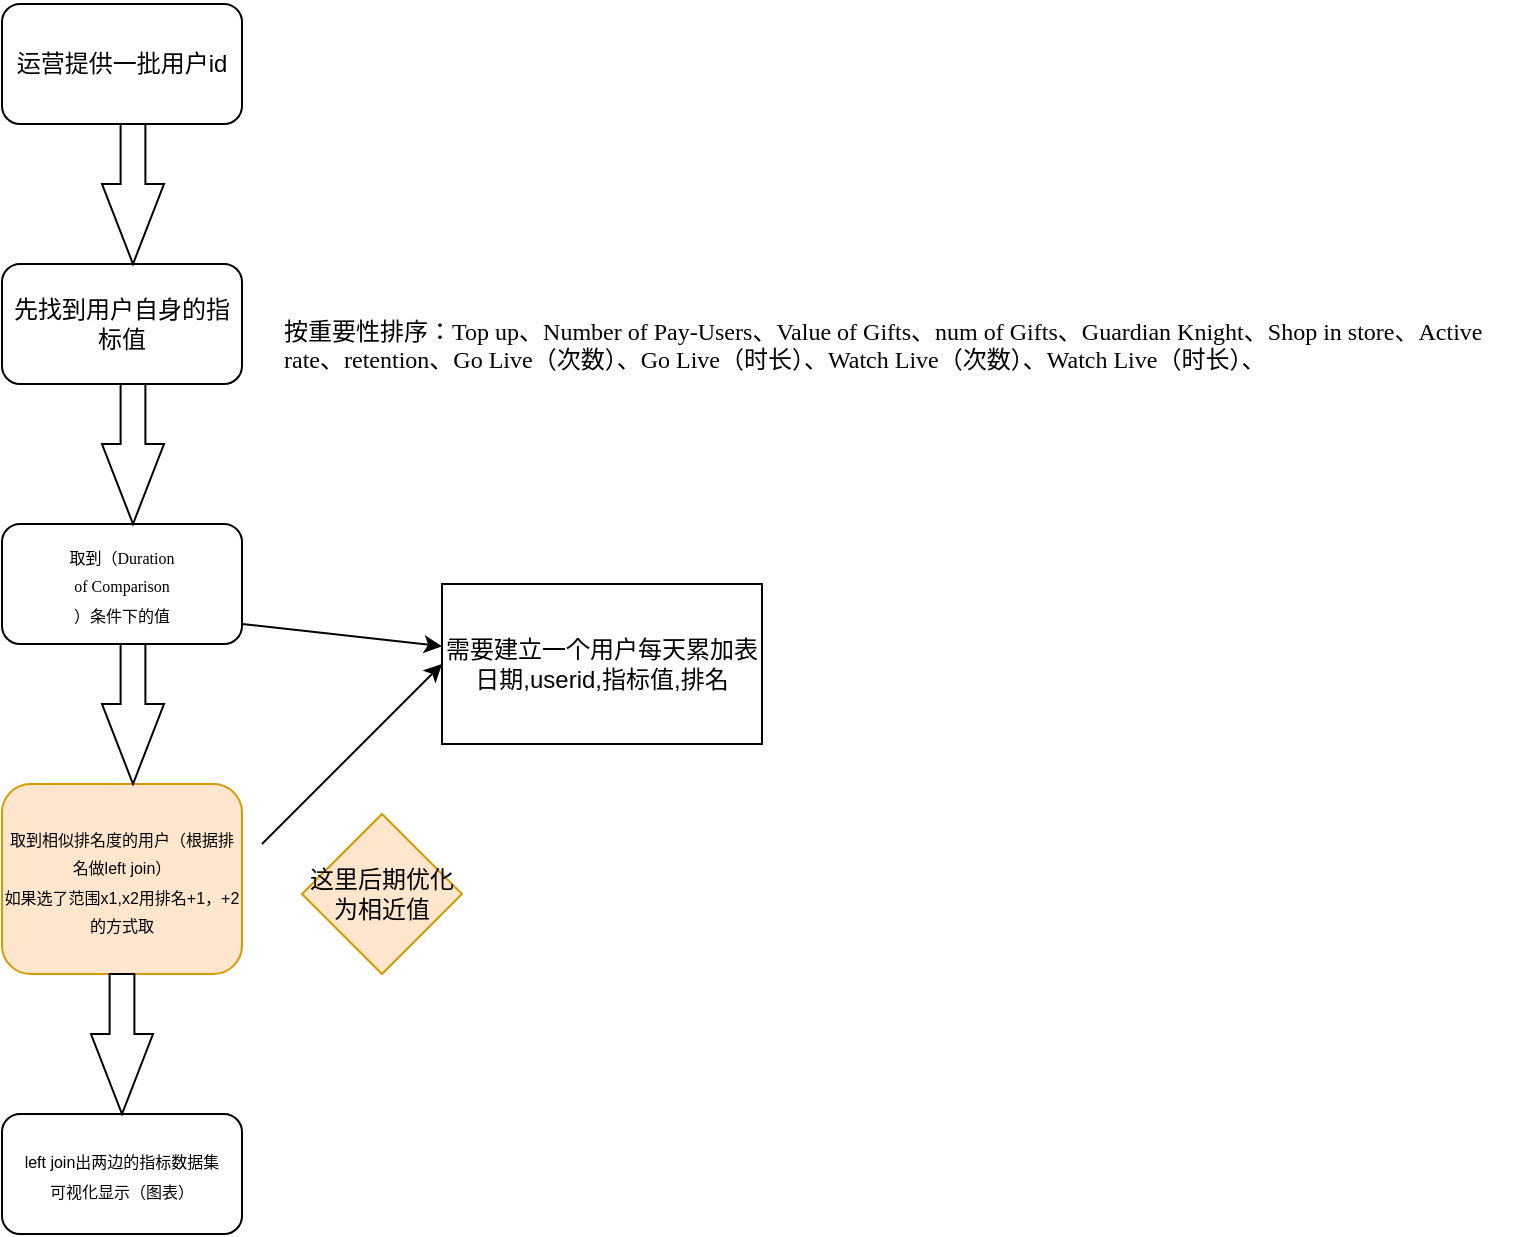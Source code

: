 <mxfile version="13.9.9" type="github">
  <diagram id="cYfA3YZg0H0NjDB7c8gp" name="Page-1">
    <mxGraphModel dx="1422" dy="762" grid="1" gridSize="10" guides="1" tooltips="1" connect="1" arrows="1" fold="1" page="1" pageScale="1" pageWidth="827" pageHeight="1169" math="0" shadow="0">
      <root>
        <mxCell id="0" />
        <mxCell id="1" parent="0" />
        <mxCell id="n8hi-Df5wWBjK-nF81Oh-2" value="运营提供一批用户id" style="rounded=1;whiteSpace=wrap;html=1;" vertex="1" parent="1">
          <mxGeometry x="120" y="190" width="120" height="60" as="geometry" />
        </mxCell>
        <mxCell id="n8hi-Df5wWBjK-nF81Oh-4" value="先找到用户自身的指标值" style="rounded=1;whiteSpace=wrap;html=1;" vertex="1" parent="1">
          <mxGeometry x="120" y="320" width="120" height="60" as="geometry" />
        </mxCell>
        <mxCell id="n8hi-Df5wWBjK-nF81Oh-5" value="&#xa;&#xa;&#xa;&#xa;&#xa;&#xa;&#xa;&#xa;&#xa;&#xa;&#xa;&lt;p style=&quot;margin-top: 0pt ; margin-bottom: 0pt ; margin-left: 0in ; text-align: left ; direction: ltr ; unicode-bidi: embed ; word-break: normal&quot;&gt;&lt;span style=&quot;font-size: 9.0pt ; color: black&quot;&gt;按重要性排序：&lt;/span&gt;&lt;span style=&quot;font-size: 9.0pt ; font-family: &amp;quot;calibri&amp;quot; ; color: black&quot;&gt;Top up&lt;/span&gt;&lt;span style=&quot;font-size: 9.0pt ; color: black&quot;&gt;、&lt;/span&gt;&lt;span style=&quot;font-size: 9.0pt ; font-family: &amp;quot;calibri&amp;quot; ; color: black&quot;&gt;Number of Pay-Users&lt;/span&gt;&lt;span style=&quot;font-size: 9.0pt ; color: black&quot;&gt;、&lt;/span&gt;&lt;span style=&quot;font-size: 9.0pt ; font-family: &amp;quot;calibri&amp;quot; ; color: black&quot;&gt;Value of Gifts&lt;/span&gt;&lt;span style=&quot;font-size: 9.0pt ; color: black&quot;&gt;、&lt;/span&gt;&lt;span style=&quot;font-size: 9.0pt ; font-family: &amp;quot;calibri&amp;quot; ; color: black&quot;&gt;num of Gifts&lt;/span&gt;&lt;span style=&quot;font-size: 9.0pt ; color: black&quot;&gt;、&lt;/span&gt;&lt;span style=&quot;font-size: 9.0pt ; font-family: &amp;quot;calibri&amp;quot; ; color: black&quot;&gt;Guardian Knight&lt;/span&gt;&lt;span style=&quot;font-size: 9.0pt ; color: black&quot;&gt;、&lt;/span&gt;&lt;span style=&quot;font-size: 9.0pt ; font-family: &amp;quot;calibri&amp;quot; ; color: black&quot;&gt;Shop in store&lt;/span&gt;&lt;span style=&quot;font-size: 9.0pt ; color: black&quot;&gt;、&lt;/span&gt;&lt;span style=&quot;font-size: 9.0pt ; font-family: &amp;quot;calibri&amp;quot; ; color: black&quot;&gt;Active rate&lt;/span&gt;&lt;span style=&quot;font-size: 9.0pt ; color: black&quot;&gt;、&lt;/span&gt;&lt;span style=&quot;font-size: 9.0pt ; font-family: &amp;quot;calibri&amp;quot; ; color: black&quot;&gt;retention&lt;/span&gt;&lt;span style=&quot;font-size: 9.0pt ; color: black&quot;&gt;、&lt;/span&gt;&lt;span style=&quot;font-size: 9.0pt ; font-family: &amp;quot;calibri&amp;quot; ; color: black&quot;&gt;Go Live&lt;/span&gt;&lt;span style=&quot;font-size: 9.0pt ; color: black&quot;&gt;（次数）、&lt;/span&gt;&lt;span style=&quot;font-size: 9.0pt ; font-family: &amp;quot;calibri&amp;quot; ; color: black&quot;&gt;Go Live&lt;/span&gt;&lt;span style=&quot;font-size: 9.0pt ; color: black&quot;&gt;（时长）、&lt;/span&gt;&lt;span style=&quot;font-size: 9.0pt ; font-family: &amp;quot;calibri&amp;quot; ; color: black&quot;&gt;Watch Live&lt;/span&gt;&lt;span style=&quot;font-size: 9.0pt ; color: black&quot;&gt;（次数）、&lt;/span&gt;&lt;span style=&quot;font-size: 9.0pt ; font-family: &amp;quot;calibri&amp;quot; ; color: black&quot;&gt;Watch Live&lt;/span&gt;&lt;span style=&quot;font-size: 9.0pt ; color: black&quot;&gt;（时长）、&lt;/span&gt;&lt;/p&gt;&#xa;&#xa;&#xa;&#xa;&#xa;&#xa;" style="text;html=1;strokeColor=none;fillColor=none;align=center;verticalAlign=middle;whiteSpace=wrap;rounded=0;" vertex="1" parent="1">
          <mxGeometry x="260" y="320" width="620" height="10" as="geometry" />
        </mxCell>
        <mxCell id="n8hi-Df5wWBjK-nF81Oh-9" value="&lt;font style=&quot;font-size: 8px&quot;&gt;取到（&lt;span style=&quot;font-family: &amp;#34;calibri&amp;#34;&quot;&gt;Duration&lt;br&gt;of Comparison&lt;/span&gt;&lt;br&gt;）条件下的值&lt;/font&gt;" style="rounded=1;whiteSpace=wrap;html=1;" vertex="1" parent="1">
          <mxGeometry x="120" y="450" width="120" height="60" as="geometry" />
        </mxCell>
        <mxCell id="n8hi-Df5wWBjK-nF81Oh-10" value="&lt;font style=&quot;font-size: 8px&quot;&gt;取到相似排名度的用户（根据排名做left join）&lt;br&gt;如果选了范围x1,x2用排名+1，+2的方式取&lt;br&gt;&lt;/font&gt;" style="rounded=1;whiteSpace=wrap;html=1;fillColor=#ffe6cc;strokeColor=#d79b00;" vertex="1" parent="1">
          <mxGeometry x="120" y="580" width="120" height="95" as="geometry" />
        </mxCell>
        <mxCell id="n8hi-Df5wWBjK-nF81Oh-18" value="&lt;span&gt;这里后期优化为相近值&lt;/span&gt;" style="rhombus;whiteSpace=wrap;html=1;fillColor=#ffe6cc;strokeColor=#d79b00;" vertex="1" parent="1">
          <mxGeometry x="270" y="595" width="80" height="80" as="geometry" />
        </mxCell>
        <mxCell id="n8hi-Df5wWBjK-nF81Oh-19" value="&lt;span style=&quot;font-size: 8px&quot;&gt;left join出两边的指标数据集&lt;br&gt;可视化显示（图表）&lt;br&gt;&lt;/span&gt;" style="rounded=1;whiteSpace=wrap;html=1;" vertex="1" parent="1">
          <mxGeometry x="120" y="745" width="120" height="60" as="geometry" />
        </mxCell>
        <mxCell id="n8hi-Df5wWBjK-nF81Oh-20" value="&lt;span&gt;需要建立一个用户每天累加表&lt;br&gt;日期,userid,指标值,排名&lt;br&gt;&lt;/span&gt;" style="rounded=0;whiteSpace=wrap;html=1;" vertex="1" parent="1">
          <mxGeometry x="340" y="480" width="160" height="80" as="geometry" />
        </mxCell>
        <mxCell id="n8hi-Df5wWBjK-nF81Oh-26" value="" style="html=1;shadow=0;dashed=0;align=center;verticalAlign=middle;shape=mxgraph.arrows2.arrow;dy=0.6;dx=40;direction=south;notch=0;" vertex="1" parent="1">
          <mxGeometry x="170" y="250" width="31" height="70" as="geometry" />
        </mxCell>
        <mxCell id="n8hi-Df5wWBjK-nF81Oh-27" value="" style="html=1;shadow=0;dashed=0;align=center;verticalAlign=middle;shape=mxgraph.arrows2.arrow;dy=0.6;dx=40;direction=south;notch=0;" vertex="1" parent="1">
          <mxGeometry x="170" y="510" width="31" height="70" as="geometry" />
        </mxCell>
        <mxCell id="n8hi-Df5wWBjK-nF81Oh-30" value="" style="html=1;shadow=0;dashed=0;align=center;verticalAlign=middle;shape=mxgraph.arrows2.arrow;dy=0.6;dx=40;direction=south;notch=0;" vertex="1" parent="1">
          <mxGeometry x="170" y="380" width="31" height="70" as="geometry" />
        </mxCell>
        <mxCell id="n8hi-Df5wWBjK-nF81Oh-34" value="" style="html=1;shadow=0;dashed=0;align=center;verticalAlign=middle;shape=mxgraph.arrows2.arrow;dy=0.6;dx=40;direction=south;notch=0;" vertex="1" parent="1">
          <mxGeometry x="164.5" y="675" width="31" height="70" as="geometry" />
        </mxCell>
        <mxCell id="n8hi-Df5wWBjK-nF81Oh-35" value="" style="endArrow=classic;html=1;" edge="1" parent="1" target="n8hi-Df5wWBjK-nF81Oh-20">
          <mxGeometry width="50" height="50" relative="1" as="geometry">
            <mxPoint x="240" y="500" as="sourcePoint" />
            <mxPoint x="290" y="450" as="targetPoint" />
          </mxGeometry>
        </mxCell>
        <mxCell id="n8hi-Df5wWBjK-nF81Oh-37" value="" style="endArrow=classic;html=1;entryX=0;entryY=0.5;entryDx=0;entryDy=0;" edge="1" parent="1" target="n8hi-Df5wWBjK-nF81Oh-20">
          <mxGeometry width="50" height="50" relative="1" as="geometry">
            <mxPoint x="250" y="610" as="sourcePoint" />
            <mxPoint x="330" y="540" as="targetPoint" />
          </mxGeometry>
        </mxCell>
      </root>
    </mxGraphModel>
  </diagram>
</mxfile>
